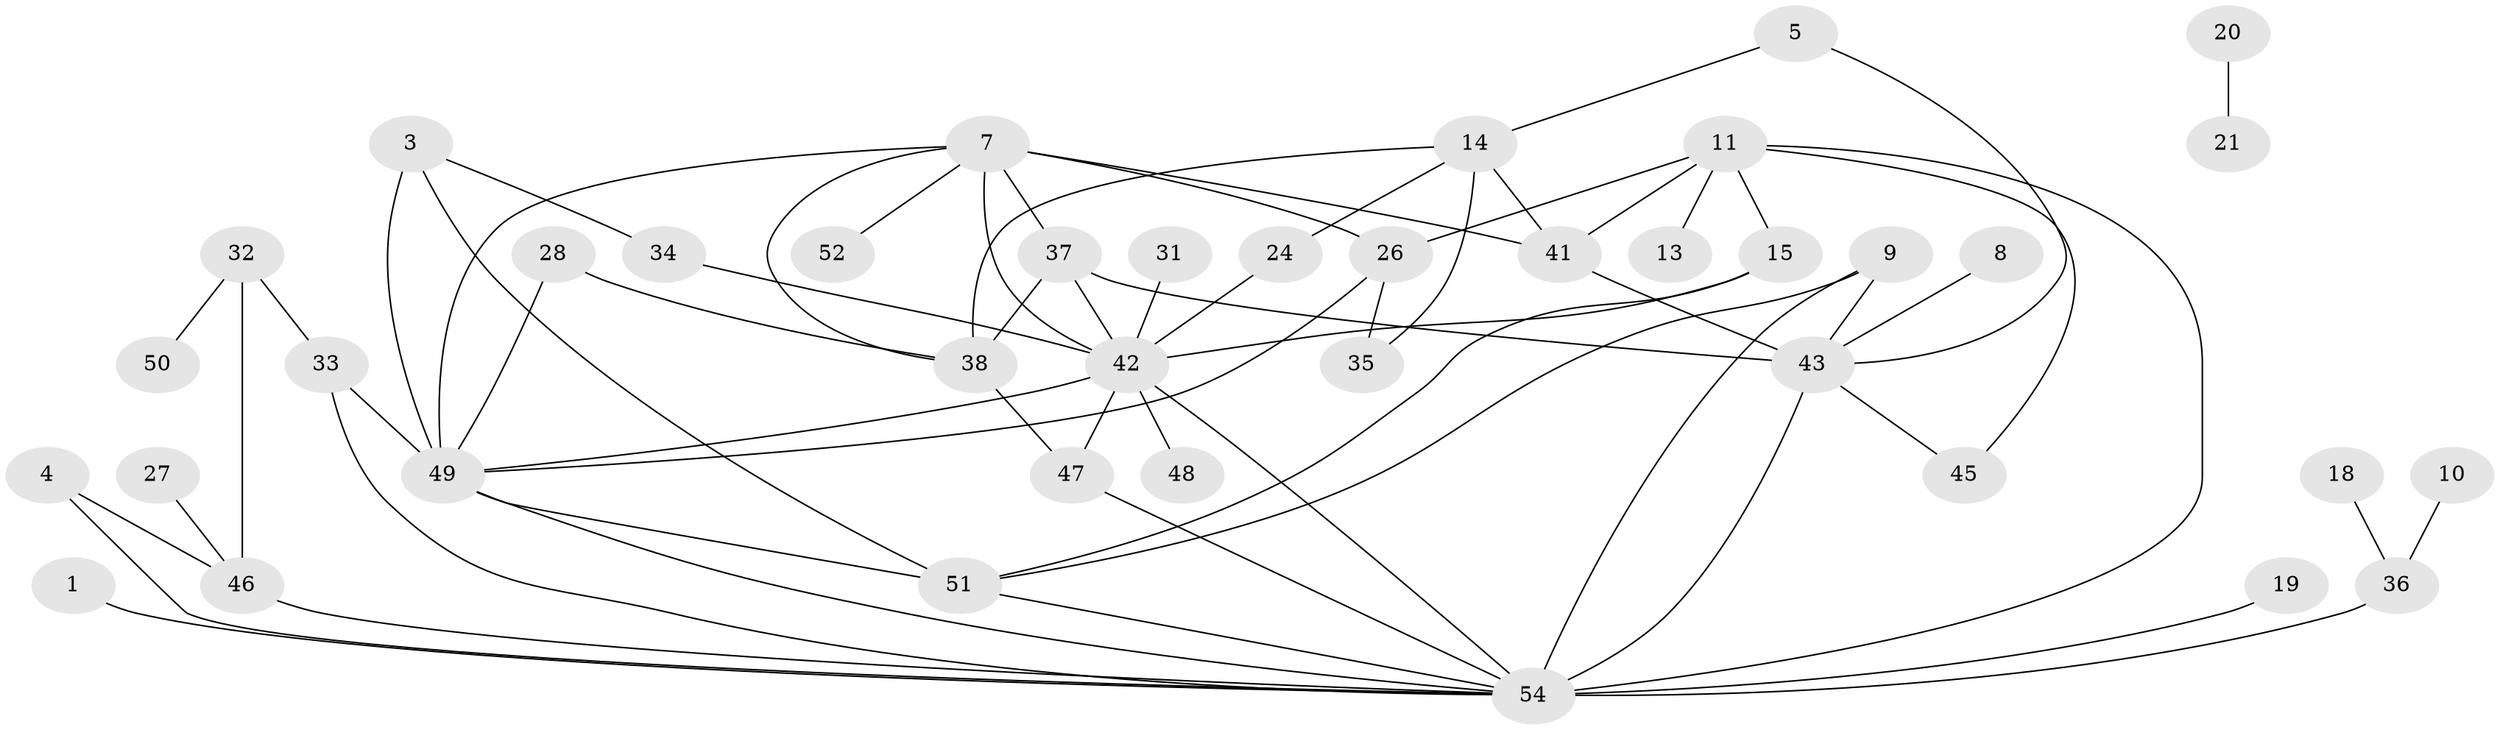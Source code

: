 // original degree distribution, {4: 0.1574074074074074, 2: 0.25, 1: 0.21296296296296297, 3: 0.21296296296296297, 0: 0.1111111111111111, 5: 0.037037037037037035, 6: 0.018518518518518517}
// Generated by graph-tools (version 1.1) at 2025/25/03/09/25 03:25:15]
// undirected, 40 vertices, 65 edges
graph export_dot {
graph [start="1"]
  node [color=gray90,style=filled];
  1;
  3;
  4;
  5;
  7;
  8;
  9;
  10;
  11;
  13;
  14;
  15;
  18;
  19;
  20;
  21;
  24;
  26;
  27;
  28;
  31;
  32;
  33;
  34;
  35;
  36;
  37;
  38;
  41;
  42;
  43;
  45;
  46;
  47;
  48;
  49;
  50;
  51;
  52;
  54;
  1 -- 54 [weight=1.0];
  3 -- 34 [weight=2.0];
  3 -- 49 [weight=1.0];
  3 -- 51 [weight=2.0];
  4 -- 46 [weight=1.0];
  4 -- 54 [weight=1.0];
  5 -- 14 [weight=1.0];
  5 -- 43 [weight=1.0];
  7 -- 26 [weight=1.0];
  7 -- 37 [weight=1.0];
  7 -- 38 [weight=1.0];
  7 -- 41 [weight=2.0];
  7 -- 42 [weight=1.0];
  7 -- 49 [weight=1.0];
  7 -- 52 [weight=1.0];
  8 -- 43 [weight=1.0];
  9 -- 43 [weight=1.0];
  9 -- 51 [weight=1.0];
  9 -- 54 [weight=1.0];
  10 -- 36 [weight=1.0];
  11 -- 13 [weight=1.0];
  11 -- 15 [weight=1.0];
  11 -- 26 [weight=1.0];
  11 -- 41 [weight=1.0];
  11 -- 45 [weight=1.0];
  11 -- 54 [weight=1.0];
  14 -- 24 [weight=1.0];
  14 -- 35 [weight=1.0];
  14 -- 38 [weight=1.0];
  14 -- 41 [weight=1.0];
  15 -- 42 [weight=1.0];
  15 -- 51 [weight=1.0];
  18 -- 36 [weight=1.0];
  19 -- 54 [weight=1.0];
  20 -- 21 [weight=1.0];
  24 -- 42 [weight=1.0];
  26 -- 35 [weight=1.0];
  26 -- 49 [weight=1.0];
  27 -- 46 [weight=1.0];
  28 -- 38 [weight=1.0];
  28 -- 49 [weight=1.0];
  31 -- 42 [weight=1.0];
  32 -- 33 [weight=1.0];
  32 -- 46 [weight=1.0];
  32 -- 50 [weight=1.0];
  33 -- 49 [weight=1.0];
  33 -- 54 [weight=1.0];
  34 -- 42 [weight=1.0];
  36 -- 54 [weight=1.0];
  37 -- 38 [weight=1.0];
  37 -- 42 [weight=1.0];
  37 -- 43 [weight=1.0];
  38 -- 47 [weight=1.0];
  41 -- 43 [weight=1.0];
  42 -- 47 [weight=1.0];
  42 -- 48 [weight=1.0];
  42 -- 49 [weight=1.0];
  42 -- 54 [weight=1.0];
  43 -- 45 [weight=1.0];
  43 -- 54 [weight=2.0];
  46 -- 54 [weight=1.0];
  47 -- 54 [weight=1.0];
  49 -- 51 [weight=1.0];
  49 -- 54 [weight=1.0];
  51 -- 54 [weight=1.0];
}
